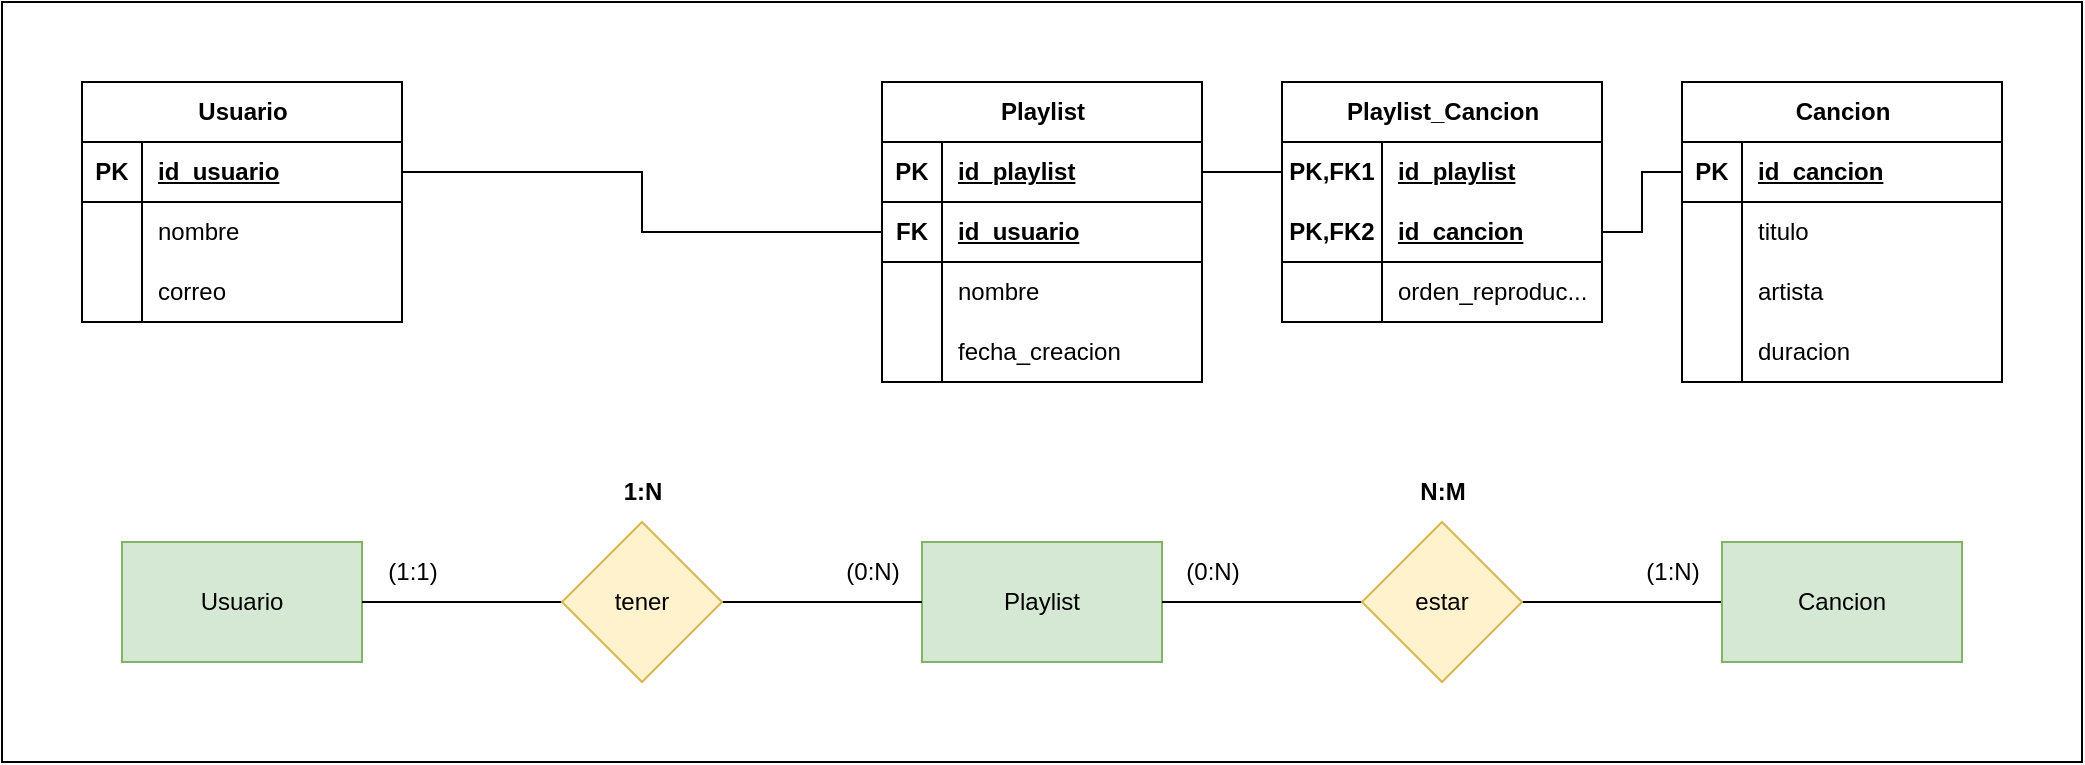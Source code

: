 <mxfile version="26.0.10">
  <diagram name="Page-1" id="oJ3ayuPng8oj2RG5Ebep">
    <mxGraphModel dx="1138" dy="673" grid="1" gridSize="10" guides="1" tooltips="1" connect="1" arrows="1" fold="1" page="1" pageScale="1" pageWidth="850" pageHeight="1100" math="0" shadow="0">
      <root>
        <mxCell id="0" />
        <mxCell id="1" parent="0" />
        <mxCell id="pse6mWDT9SDE-aXa7csS-75" value="" style="group" vertex="1" connectable="0" parent="1">
          <mxGeometry width="1040" height="380" as="geometry" />
        </mxCell>
        <mxCell id="pse6mWDT9SDE-aXa7csS-74" value="" style="rounded=0;whiteSpace=wrap;html=1;" vertex="1" parent="pse6mWDT9SDE-aXa7csS-75">
          <mxGeometry width="1040" height="380" as="geometry" />
        </mxCell>
        <mxCell id="pse6mWDT9SDE-aXa7csS-1" value="Usuario" style="rounded=0;whiteSpace=wrap;html=1;fillColor=#d5e8d4;strokeColor=#82b366;" vertex="1" parent="pse6mWDT9SDE-aXa7csS-75">
          <mxGeometry x="60" y="270" width="120" height="60" as="geometry" />
        </mxCell>
        <mxCell id="pse6mWDT9SDE-aXa7csS-2" value="Playlist" style="rounded=0;whiteSpace=wrap;html=1;fillColor=#d5e8d4;strokeColor=#82b366;" vertex="1" parent="pse6mWDT9SDE-aXa7csS-75">
          <mxGeometry x="460" y="270" width="120" height="60" as="geometry" />
        </mxCell>
        <mxCell id="pse6mWDT9SDE-aXa7csS-4" style="edgeStyle=orthogonalEdgeStyle;rounded=0;orthogonalLoop=1;jettySize=auto;html=1;exitX=1;exitY=0.5;exitDx=0;exitDy=0;entryX=0;entryY=0.5;entryDx=0;entryDy=0;endArrow=none;startFill=0;" edge="1" parent="pse6mWDT9SDE-aXa7csS-75" source="pse6mWDT9SDE-aXa7csS-3" target="pse6mWDT9SDE-aXa7csS-2">
          <mxGeometry relative="1" as="geometry" />
        </mxCell>
        <mxCell id="pse6mWDT9SDE-aXa7csS-5" style="edgeStyle=orthogonalEdgeStyle;rounded=0;orthogonalLoop=1;jettySize=auto;html=1;exitX=0;exitY=0.5;exitDx=0;exitDy=0;entryX=1;entryY=0.5;entryDx=0;entryDy=0;endArrow=none;startFill=0;" edge="1" parent="pse6mWDT9SDE-aXa7csS-75" source="pse6mWDT9SDE-aXa7csS-3" target="pse6mWDT9SDE-aXa7csS-1">
          <mxGeometry relative="1" as="geometry" />
        </mxCell>
        <mxCell id="pse6mWDT9SDE-aXa7csS-3" value="tener" style="rhombus;whiteSpace=wrap;html=1;fillColor=#fff2cc;strokeColor=#d6b656;" vertex="1" parent="pse6mWDT9SDE-aXa7csS-75">
          <mxGeometry x="280" y="260" width="80" height="80" as="geometry" />
        </mxCell>
        <mxCell id="pse6mWDT9SDE-aXa7csS-6" value="(0:N)" style="text;html=1;align=center;verticalAlign=middle;resizable=0;points=[];autosize=1;strokeColor=none;fillColor=none;" vertex="1" parent="pse6mWDT9SDE-aXa7csS-75">
          <mxGeometry x="410" y="270" width="50" height="30" as="geometry" />
        </mxCell>
        <mxCell id="pse6mWDT9SDE-aXa7csS-7" value="(1:1)" style="text;html=1;align=center;verticalAlign=middle;resizable=0;points=[];autosize=1;strokeColor=none;fillColor=none;" vertex="1" parent="pse6mWDT9SDE-aXa7csS-75">
          <mxGeometry x="180" y="270" width="50" height="30" as="geometry" />
        </mxCell>
        <mxCell id="pse6mWDT9SDE-aXa7csS-8" value="1:N" style="text;html=1;align=center;verticalAlign=middle;resizable=0;points=[];autosize=1;strokeColor=none;fillColor=none;fontStyle=1" vertex="1" parent="pse6mWDT9SDE-aXa7csS-75">
          <mxGeometry x="300" y="230" width="40" height="30" as="geometry" />
        </mxCell>
        <mxCell id="pse6mWDT9SDE-aXa7csS-11" style="edgeStyle=orthogonalEdgeStyle;rounded=0;orthogonalLoop=1;jettySize=auto;html=1;exitX=1;exitY=0.5;exitDx=0;exitDy=0;entryX=0;entryY=0.5;entryDx=0;entryDy=0;endArrow=none;startFill=0;" edge="1" parent="pse6mWDT9SDE-aXa7csS-75" source="pse6mWDT9SDE-aXa7csS-9" target="pse6mWDT9SDE-aXa7csS-10">
          <mxGeometry relative="1" as="geometry" />
        </mxCell>
        <mxCell id="pse6mWDT9SDE-aXa7csS-12" style="edgeStyle=orthogonalEdgeStyle;rounded=0;orthogonalLoop=1;jettySize=auto;html=1;exitX=0;exitY=0.5;exitDx=0;exitDy=0;entryX=1;entryY=0.5;entryDx=0;entryDy=0;endArrow=none;startFill=0;" edge="1" parent="pse6mWDT9SDE-aXa7csS-75" source="pse6mWDT9SDE-aXa7csS-9" target="pse6mWDT9SDE-aXa7csS-2">
          <mxGeometry relative="1" as="geometry" />
        </mxCell>
        <mxCell id="pse6mWDT9SDE-aXa7csS-9" value="estar" style="rhombus;whiteSpace=wrap;html=1;fillColor=#fff2cc;strokeColor=#d6b656;" vertex="1" parent="pse6mWDT9SDE-aXa7csS-75">
          <mxGeometry x="680" y="260" width="80" height="80" as="geometry" />
        </mxCell>
        <mxCell id="pse6mWDT9SDE-aXa7csS-10" value="Cancion" style="rounded=0;whiteSpace=wrap;html=1;fillColor=#d5e8d4;strokeColor=#82b366;" vertex="1" parent="pse6mWDT9SDE-aXa7csS-75">
          <mxGeometry x="860" y="270" width="120" height="60" as="geometry" />
        </mxCell>
        <mxCell id="pse6mWDT9SDE-aXa7csS-13" value="(1:N)" style="text;html=1;align=center;verticalAlign=middle;resizable=0;points=[];autosize=1;strokeColor=none;fillColor=none;" vertex="1" parent="pse6mWDT9SDE-aXa7csS-75">
          <mxGeometry x="810" y="270" width="50" height="30" as="geometry" />
        </mxCell>
        <mxCell id="pse6mWDT9SDE-aXa7csS-14" value="(0:N)" style="text;html=1;align=center;verticalAlign=middle;resizable=0;points=[];autosize=1;strokeColor=none;fillColor=none;" vertex="1" parent="pse6mWDT9SDE-aXa7csS-75">
          <mxGeometry x="580" y="270" width="50" height="30" as="geometry" />
        </mxCell>
        <mxCell id="pse6mWDT9SDE-aXa7csS-15" value="N:M" style="text;html=1;align=center;verticalAlign=middle;resizable=0;points=[];autosize=1;strokeColor=none;fillColor=none;fontStyle=1" vertex="1" parent="pse6mWDT9SDE-aXa7csS-75">
          <mxGeometry x="695" y="230" width="50" height="30" as="geometry" />
        </mxCell>
        <mxCell id="pse6mWDT9SDE-aXa7csS-16" value="Usuario" style="shape=table;startSize=30;container=1;collapsible=1;childLayout=tableLayout;fixedRows=1;rowLines=0;fontStyle=1;align=center;resizeLast=1;html=1;" vertex="1" parent="pse6mWDT9SDE-aXa7csS-75">
          <mxGeometry x="40" y="40" width="160" height="120" as="geometry" />
        </mxCell>
        <mxCell id="pse6mWDT9SDE-aXa7csS-17" value="" style="shape=tableRow;horizontal=0;startSize=0;swimlaneHead=0;swimlaneBody=0;fillColor=none;collapsible=0;dropTarget=0;points=[[0,0.5],[1,0.5]];portConstraint=eastwest;top=0;left=0;right=0;bottom=1;" vertex="1" parent="pse6mWDT9SDE-aXa7csS-16">
          <mxGeometry y="30" width="160" height="30" as="geometry" />
        </mxCell>
        <mxCell id="pse6mWDT9SDE-aXa7csS-18" value="PK" style="shape=partialRectangle;connectable=0;fillColor=none;top=0;left=0;bottom=0;right=0;fontStyle=1;overflow=hidden;whiteSpace=wrap;html=1;" vertex="1" parent="pse6mWDT9SDE-aXa7csS-17">
          <mxGeometry width="30" height="30" as="geometry">
            <mxRectangle width="30" height="30" as="alternateBounds" />
          </mxGeometry>
        </mxCell>
        <mxCell id="pse6mWDT9SDE-aXa7csS-19" value="id_usuario" style="shape=partialRectangle;connectable=0;fillColor=none;top=0;left=0;bottom=0;right=0;align=left;spacingLeft=6;fontStyle=5;overflow=hidden;whiteSpace=wrap;html=1;" vertex="1" parent="pse6mWDT9SDE-aXa7csS-17">
          <mxGeometry x="30" width="130" height="30" as="geometry">
            <mxRectangle width="130" height="30" as="alternateBounds" />
          </mxGeometry>
        </mxCell>
        <mxCell id="pse6mWDT9SDE-aXa7csS-20" value="" style="shape=tableRow;horizontal=0;startSize=0;swimlaneHead=0;swimlaneBody=0;fillColor=none;collapsible=0;dropTarget=0;points=[[0,0.5],[1,0.5]];portConstraint=eastwest;top=0;left=0;right=0;bottom=0;" vertex="1" parent="pse6mWDT9SDE-aXa7csS-16">
          <mxGeometry y="60" width="160" height="30" as="geometry" />
        </mxCell>
        <mxCell id="pse6mWDT9SDE-aXa7csS-21" value="" style="shape=partialRectangle;connectable=0;fillColor=none;top=0;left=0;bottom=0;right=0;editable=1;overflow=hidden;whiteSpace=wrap;html=1;" vertex="1" parent="pse6mWDT9SDE-aXa7csS-20">
          <mxGeometry width="30" height="30" as="geometry">
            <mxRectangle width="30" height="30" as="alternateBounds" />
          </mxGeometry>
        </mxCell>
        <mxCell id="pse6mWDT9SDE-aXa7csS-22" value="nombre" style="shape=partialRectangle;connectable=0;fillColor=none;top=0;left=0;bottom=0;right=0;align=left;spacingLeft=6;overflow=hidden;whiteSpace=wrap;html=1;" vertex="1" parent="pse6mWDT9SDE-aXa7csS-20">
          <mxGeometry x="30" width="130" height="30" as="geometry">
            <mxRectangle width="130" height="30" as="alternateBounds" />
          </mxGeometry>
        </mxCell>
        <mxCell id="pse6mWDT9SDE-aXa7csS-23" value="" style="shape=tableRow;horizontal=0;startSize=0;swimlaneHead=0;swimlaneBody=0;fillColor=none;collapsible=0;dropTarget=0;points=[[0,0.5],[1,0.5]];portConstraint=eastwest;top=0;left=0;right=0;bottom=0;" vertex="1" parent="pse6mWDT9SDE-aXa7csS-16">
          <mxGeometry y="90" width="160" height="30" as="geometry" />
        </mxCell>
        <mxCell id="pse6mWDT9SDE-aXa7csS-24" value="" style="shape=partialRectangle;connectable=0;fillColor=none;top=0;left=0;bottom=0;right=0;editable=1;overflow=hidden;whiteSpace=wrap;html=1;" vertex="1" parent="pse6mWDT9SDE-aXa7csS-23">
          <mxGeometry width="30" height="30" as="geometry">
            <mxRectangle width="30" height="30" as="alternateBounds" />
          </mxGeometry>
        </mxCell>
        <mxCell id="pse6mWDT9SDE-aXa7csS-25" value="correo" style="shape=partialRectangle;connectable=0;fillColor=none;top=0;left=0;bottom=0;right=0;align=left;spacingLeft=6;overflow=hidden;whiteSpace=wrap;html=1;" vertex="1" parent="pse6mWDT9SDE-aXa7csS-23">
          <mxGeometry x="30" width="130" height="30" as="geometry">
            <mxRectangle width="130" height="30" as="alternateBounds" />
          </mxGeometry>
        </mxCell>
        <mxCell id="pse6mWDT9SDE-aXa7csS-29" value="Playlist" style="shape=table;startSize=30;container=1;collapsible=1;childLayout=tableLayout;fixedRows=1;rowLines=0;fontStyle=1;align=center;resizeLast=1;html=1;" vertex="1" parent="pse6mWDT9SDE-aXa7csS-75">
          <mxGeometry x="440" y="40" width="160" height="150" as="geometry" />
        </mxCell>
        <mxCell id="pse6mWDT9SDE-aXa7csS-30" value="" style="shape=tableRow;horizontal=0;startSize=0;swimlaneHead=0;swimlaneBody=0;fillColor=none;collapsible=0;dropTarget=0;points=[[0,0.5],[1,0.5]];portConstraint=eastwest;top=0;left=0;right=0;bottom=1;" vertex="1" parent="pse6mWDT9SDE-aXa7csS-29">
          <mxGeometry y="30" width="160" height="30" as="geometry" />
        </mxCell>
        <mxCell id="pse6mWDT9SDE-aXa7csS-31" value="PK" style="shape=partialRectangle;connectable=0;fillColor=none;top=0;left=0;bottom=0;right=0;fontStyle=1;overflow=hidden;whiteSpace=wrap;html=1;" vertex="1" parent="pse6mWDT9SDE-aXa7csS-30">
          <mxGeometry width="30" height="30" as="geometry">
            <mxRectangle width="30" height="30" as="alternateBounds" />
          </mxGeometry>
        </mxCell>
        <mxCell id="pse6mWDT9SDE-aXa7csS-32" value="id_playlist" style="shape=partialRectangle;connectable=0;fillColor=none;top=0;left=0;bottom=0;right=0;align=left;spacingLeft=6;fontStyle=5;overflow=hidden;whiteSpace=wrap;html=1;" vertex="1" parent="pse6mWDT9SDE-aXa7csS-30">
          <mxGeometry x="30" width="130" height="30" as="geometry">
            <mxRectangle width="130" height="30" as="alternateBounds" />
          </mxGeometry>
        </mxCell>
        <mxCell id="pse6mWDT9SDE-aXa7csS-39" value="" style="shape=tableRow;horizontal=0;startSize=0;swimlaneHead=0;swimlaneBody=0;fillColor=none;collapsible=0;dropTarget=0;points=[[0,0.5],[1,0.5]];portConstraint=eastwest;top=0;left=0;right=0;bottom=1;" vertex="1" parent="pse6mWDT9SDE-aXa7csS-29">
          <mxGeometry y="60" width="160" height="30" as="geometry" />
        </mxCell>
        <mxCell id="pse6mWDT9SDE-aXa7csS-40" value="FK" style="shape=partialRectangle;connectable=0;fillColor=none;top=0;left=0;bottom=0;right=0;fontStyle=1;overflow=hidden;whiteSpace=wrap;html=1;" vertex="1" parent="pse6mWDT9SDE-aXa7csS-39">
          <mxGeometry width="30" height="30" as="geometry">
            <mxRectangle width="30" height="30" as="alternateBounds" />
          </mxGeometry>
        </mxCell>
        <mxCell id="pse6mWDT9SDE-aXa7csS-41" value="id_usuario" style="shape=partialRectangle;connectable=0;fillColor=none;top=0;left=0;bottom=0;right=0;align=left;spacingLeft=6;fontStyle=5;overflow=hidden;whiteSpace=wrap;html=1;" vertex="1" parent="pse6mWDT9SDE-aXa7csS-39">
          <mxGeometry x="30" width="130" height="30" as="geometry">
            <mxRectangle width="130" height="30" as="alternateBounds" />
          </mxGeometry>
        </mxCell>
        <mxCell id="pse6mWDT9SDE-aXa7csS-33" value="" style="shape=tableRow;horizontal=0;startSize=0;swimlaneHead=0;swimlaneBody=0;fillColor=none;collapsible=0;dropTarget=0;points=[[0,0.5],[1,0.5]];portConstraint=eastwest;top=0;left=0;right=0;bottom=0;" vertex="1" parent="pse6mWDT9SDE-aXa7csS-29">
          <mxGeometry y="90" width="160" height="30" as="geometry" />
        </mxCell>
        <mxCell id="pse6mWDT9SDE-aXa7csS-34" value="" style="shape=partialRectangle;connectable=0;fillColor=none;top=0;left=0;bottom=0;right=0;editable=1;overflow=hidden;whiteSpace=wrap;html=1;" vertex="1" parent="pse6mWDT9SDE-aXa7csS-33">
          <mxGeometry width="30" height="30" as="geometry">
            <mxRectangle width="30" height="30" as="alternateBounds" />
          </mxGeometry>
        </mxCell>
        <mxCell id="pse6mWDT9SDE-aXa7csS-35" value="nombre" style="shape=partialRectangle;connectable=0;fillColor=none;top=0;left=0;bottom=0;right=0;align=left;spacingLeft=6;overflow=hidden;whiteSpace=wrap;html=1;" vertex="1" parent="pse6mWDT9SDE-aXa7csS-33">
          <mxGeometry x="30" width="130" height="30" as="geometry">
            <mxRectangle width="130" height="30" as="alternateBounds" />
          </mxGeometry>
        </mxCell>
        <mxCell id="pse6mWDT9SDE-aXa7csS-36" value="" style="shape=tableRow;horizontal=0;startSize=0;swimlaneHead=0;swimlaneBody=0;fillColor=none;collapsible=0;dropTarget=0;points=[[0,0.5],[1,0.5]];portConstraint=eastwest;top=0;left=0;right=0;bottom=0;" vertex="1" parent="pse6mWDT9SDE-aXa7csS-29">
          <mxGeometry y="120" width="160" height="30" as="geometry" />
        </mxCell>
        <mxCell id="pse6mWDT9SDE-aXa7csS-37" value="" style="shape=partialRectangle;connectable=0;fillColor=none;top=0;left=0;bottom=0;right=0;editable=1;overflow=hidden;whiteSpace=wrap;html=1;" vertex="1" parent="pse6mWDT9SDE-aXa7csS-36">
          <mxGeometry width="30" height="30" as="geometry">
            <mxRectangle width="30" height="30" as="alternateBounds" />
          </mxGeometry>
        </mxCell>
        <mxCell id="pse6mWDT9SDE-aXa7csS-38" value="fecha_creacion" style="shape=partialRectangle;connectable=0;fillColor=none;top=0;left=0;bottom=0;right=0;align=left;spacingLeft=6;overflow=hidden;whiteSpace=wrap;html=1;" vertex="1" parent="pse6mWDT9SDE-aXa7csS-36">
          <mxGeometry x="30" width="130" height="30" as="geometry">
            <mxRectangle width="130" height="30" as="alternateBounds" />
          </mxGeometry>
        </mxCell>
        <mxCell id="pse6mWDT9SDE-aXa7csS-42" style="edgeStyle=orthogonalEdgeStyle;rounded=0;orthogonalLoop=1;jettySize=auto;html=1;exitX=1;exitY=0.5;exitDx=0;exitDy=0;entryX=0;entryY=0.5;entryDx=0;entryDy=0;endArrow=none;startFill=0;" edge="1" parent="pse6mWDT9SDE-aXa7csS-75" source="pse6mWDT9SDE-aXa7csS-17" target="pse6mWDT9SDE-aXa7csS-39">
          <mxGeometry relative="1" as="geometry" />
        </mxCell>
        <mxCell id="pse6mWDT9SDE-aXa7csS-43" value="Cancion" style="shape=table;startSize=30;container=1;collapsible=1;childLayout=tableLayout;fixedRows=1;rowLines=0;fontStyle=1;align=center;resizeLast=1;html=1;" vertex="1" parent="pse6mWDT9SDE-aXa7csS-75">
          <mxGeometry x="840" y="40" width="160" height="150" as="geometry" />
        </mxCell>
        <mxCell id="pse6mWDT9SDE-aXa7csS-44" value="" style="shape=tableRow;horizontal=0;startSize=0;swimlaneHead=0;swimlaneBody=0;fillColor=none;collapsible=0;dropTarget=0;points=[[0,0.5],[1,0.5]];portConstraint=eastwest;top=0;left=0;right=0;bottom=1;" vertex="1" parent="pse6mWDT9SDE-aXa7csS-43">
          <mxGeometry y="30" width="160" height="30" as="geometry" />
        </mxCell>
        <mxCell id="pse6mWDT9SDE-aXa7csS-45" value="PK" style="shape=partialRectangle;connectable=0;fillColor=none;top=0;left=0;bottom=0;right=0;fontStyle=1;overflow=hidden;whiteSpace=wrap;html=1;" vertex="1" parent="pse6mWDT9SDE-aXa7csS-44">
          <mxGeometry width="30" height="30" as="geometry">
            <mxRectangle width="30" height="30" as="alternateBounds" />
          </mxGeometry>
        </mxCell>
        <mxCell id="pse6mWDT9SDE-aXa7csS-46" value="id_cancion" style="shape=partialRectangle;connectable=0;fillColor=none;top=0;left=0;bottom=0;right=0;align=left;spacingLeft=6;fontStyle=5;overflow=hidden;whiteSpace=wrap;html=1;" vertex="1" parent="pse6mWDT9SDE-aXa7csS-44">
          <mxGeometry x="30" width="130" height="30" as="geometry">
            <mxRectangle width="130" height="30" as="alternateBounds" />
          </mxGeometry>
        </mxCell>
        <mxCell id="pse6mWDT9SDE-aXa7csS-50" value="" style="shape=tableRow;horizontal=0;startSize=0;swimlaneHead=0;swimlaneBody=0;fillColor=none;collapsible=0;dropTarget=0;points=[[0,0.5],[1,0.5]];portConstraint=eastwest;top=0;left=0;right=0;bottom=0;" vertex="1" parent="pse6mWDT9SDE-aXa7csS-43">
          <mxGeometry y="60" width="160" height="30" as="geometry" />
        </mxCell>
        <mxCell id="pse6mWDT9SDE-aXa7csS-51" value="" style="shape=partialRectangle;connectable=0;fillColor=none;top=0;left=0;bottom=0;right=0;editable=1;overflow=hidden;whiteSpace=wrap;html=1;" vertex="1" parent="pse6mWDT9SDE-aXa7csS-50">
          <mxGeometry width="30" height="30" as="geometry">
            <mxRectangle width="30" height="30" as="alternateBounds" />
          </mxGeometry>
        </mxCell>
        <mxCell id="pse6mWDT9SDE-aXa7csS-52" value="titulo" style="shape=partialRectangle;connectable=0;fillColor=none;top=0;left=0;bottom=0;right=0;align=left;spacingLeft=6;overflow=hidden;whiteSpace=wrap;html=1;" vertex="1" parent="pse6mWDT9SDE-aXa7csS-50">
          <mxGeometry x="30" width="130" height="30" as="geometry">
            <mxRectangle width="130" height="30" as="alternateBounds" />
          </mxGeometry>
        </mxCell>
        <mxCell id="pse6mWDT9SDE-aXa7csS-53" value="" style="shape=tableRow;horizontal=0;startSize=0;swimlaneHead=0;swimlaneBody=0;fillColor=none;collapsible=0;dropTarget=0;points=[[0,0.5],[1,0.5]];portConstraint=eastwest;top=0;left=0;right=0;bottom=0;" vertex="1" parent="pse6mWDT9SDE-aXa7csS-43">
          <mxGeometry y="90" width="160" height="30" as="geometry" />
        </mxCell>
        <mxCell id="pse6mWDT9SDE-aXa7csS-54" value="" style="shape=partialRectangle;connectable=0;fillColor=none;top=0;left=0;bottom=0;right=0;editable=1;overflow=hidden;whiteSpace=wrap;html=1;" vertex="1" parent="pse6mWDT9SDE-aXa7csS-53">
          <mxGeometry width="30" height="30" as="geometry">
            <mxRectangle width="30" height="30" as="alternateBounds" />
          </mxGeometry>
        </mxCell>
        <mxCell id="pse6mWDT9SDE-aXa7csS-55" value="artista" style="shape=partialRectangle;connectable=0;fillColor=none;top=0;left=0;bottom=0;right=0;align=left;spacingLeft=6;overflow=hidden;whiteSpace=wrap;html=1;" vertex="1" parent="pse6mWDT9SDE-aXa7csS-53">
          <mxGeometry x="30" width="130" height="30" as="geometry">
            <mxRectangle width="130" height="30" as="alternateBounds" />
          </mxGeometry>
        </mxCell>
        <mxCell id="pse6mWDT9SDE-aXa7csS-69" value="" style="shape=tableRow;horizontal=0;startSize=0;swimlaneHead=0;swimlaneBody=0;fillColor=none;collapsible=0;dropTarget=0;points=[[0,0.5],[1,0.5]];portConstraint=eastwest;top=0;left=0;right=0;bottom=0;" vertex="1" parent="pse6mWDT9SDE-aXa7csS-43">
          <mxGeometry y="120" width="160" height="30" as="geometry" />
        </mxCell>
        <mxCell id="pse6mWDT9SDE-aXa7csS-70" value="" style="shape=partialRectangle;connectable=0;fillColor=none;top=0;left=0;bottom=0;right=0;editable=1;overflow=hidden;whiteSpace=wrap;html=1;" vertex="1" parent="pse6mWDT9SDE-aXa7csS-69">
          <mxGeometry width="30" height="30" as="geometry">
            <mxRectangle width="30" height="30" as="alternateBounds" />
          </mxGeometry>
        </mxCell>
        <mxCell id="pse6mWDT9SDE-aXa7csS-71" value="duracion" style="shape=partialRectangle;connectable=0;fillColor=none;top=0;left=0;bottom=0;right=0;align=left;spacingLeft=6;overflow=hidden;whiteSpace=wrap;html=1;" vertex="1" parent="pse6mWDT9SDE-aXa7csS-69">
          <mxGeometry x="30" width="130" height="30" as="geometry">
            <mxRectangle width="130" height="30" as="alternateBounds" />
          </mxGeometry>
        </mxCell>
        <mxCell id="pse6mWDT9SDE-aXa7csS-56" value="Playlist_Cancion" style="shape=table;startSize=30;container=1;collapsible=1;childLayout=tableLayout;fixedRows=1;rowLines=0;fontStyle=1;align=center;resizeLast=1;html=1;" vertex="1" parent="pse6mWDT9SDE-aXa7csS-75">
          <mxGeometry x="640" y="40" width="160" height="120" as="geometry" />
        </mxCell>
        <mxCell id="pse6mWDT9SDE-aXa7csS-57" value="" style="shape=tableRow;horizontal=0;startSize=0;swimlaneHead=0;swimlaneBody=0;fillColor=none;collapsible=0;dropTarget=0;points=[[0,0.5],[1,0.5]];portConstraint=eastwest;top=0;left=0;right=0;bottom=0;" vertex="1" parent="pse6mWDT9SDE-aXa7csS-56">
          <mxGeometry y="30" width="160" height="30" as="geometry" />
        </mxCell>
        <mxCell id="pse6mWDT9SDE-aXa7csS-58" value="PK,FK1" style="shape=partialRectangle;connectable=0;fillColor=none;top=0;left=0;bottom=0;right=0;fontStyle=1;overflow=hidden;whiteSpace=wrap;html=1;" vertex="1" parent="pse6mWDT9SDE-aXa7csS-57">
          <mxGeometry width="50" height="30" as="geometry">
            <mxRectangle width="50" height="30" as="alternateBounds" />
          </mxGeometry>
        </mxCell>
        <mxCell id="pse6mWDT9SDE-aXa7csS-59" value="id_playlist" style="shape=partialRectangle;connectable=0;fillColor=none;top=0;left=0;bottom=0;right=0;align=left;spacingLeft=6;fontStyle=5;overflow=hidden;whiteSpace=wrap;html=1;" vertex="1" parent="pse6mWDT9SDE-aXa7csS-57">
          <mxGeometry x="50" width="110" height="30" as="geometry">
            <mxRectangle width="110" height="30" as="alternateBounds" />
          </mxGeometry>
        </mxCell>
        <mxCell id="pse6mWDT9SDE-aXa7csS-60" value="" style="shape=tableRow;horizontal=0;startSize=0;swimlaneHead=0;swimlaneBody=0;fillColor=none;collapsible=0;dropTarget=0;points=[[0,0.5],[1,0.5]];portConstraint=eastwest;top=0;left=0;right=0;bottom=1;" vertex="1" parent="pse6mWDT9SDE-aXa7csS-56">
          <mxGeometry y="60" width="160" height="30" as="geometry" />
        </mxCell>
        <mxCell id="pse6mWDT9SDE-aXa7csS-61" value="PK,FK2" style="shape=partialRectangle;connectable=0;fillColor=none;top=0;left=0;bottom=0;right=0;fontStyle=1;overflow=hidden;whiteSpace=wrap;html=1;" vertex="1" parent="pse6mWDT9SDE-aXa7csS-60">
          <mxGeometry width="50" height="30" as="geometry">
            <mxRectangle width="50" height="30" as="alternateBounds" />
          </mxGeometry>
        </mxCell>
        <mxCell id="pse6mWDT9SDE-aXa7csS-62" value="id_cancion" style="shape=partialRectangle;connectable=0;fillColor=none;top=0;left=0;bottom=0;right=0;align=left;spacingLeft=6;fontStyle=5;overflow=hidden;whiteSpace=wrap;html=1;" vertex="1" parent="pse6mWDT9SDE-aXa7csS-60">
          <mxGeometry x="50" width="110" height="30" as="geometry">
            <mxRectangle width="110" height="30" as="alternateBounds" />
          </mxGeometry>
        </mxCell>
        <mxCell id="pse6mWDT9SDE-aXa7csS-63" value="" style="shape=tableRow;horizontal=0;startSize=0;swimlaneHead=0;swimlaneBody=0;fillColor=none;collapsible=0;dropTarget=0;points=[[0,0.5],[1,0.5]];portConstraint=eastwest;top=0;left=0;right=0;bottom=0;" vertex="1" parent="pse6mWDT9SDE-aXa7csS-56">
          <mxGeometry y="90" width="160" height="30" as="geometry" />
        </mxCell>
        <mxCell id="pse6mWDT9SDE-aXa7csS-64" value="" style="shape=partialRectangle;connectable=0;fillColor=none;top=0;left=0;bottom=0;right=0;editable=1;overflow=hidden;whiteSpace=wrap;html=1;" vertex="1" parent="pse6mWDT9SDE-aXa7csS-63">
          <mxGeometry width="50" height="30" as="geometry">
            <mxRectangle width="50" height="30" as="alternateBounds" />
          </mxGeometry>
        </mxCell>
        <mxCell id="pse6mWDT9SDE-aXa7csS-65" value="orden_reproduc..." style="shape=partialRectangle;connectable=0;fillColor=none;top=0;left=0;bottom=0;right=0;align=left;spacingLeft=6;overflow=hidden;whiteSpace=wrap;html=1;" vertex="1" parent="pse6mWDT9SDE-aXa7csS-63">
          <mxGeometry x="50" width="110" height="30" as="geometry">
            <mxRectangle width="110" height="30" as="alternateBounds" />
          </mxGeometry>
        </mxCell>
        <mxCell id="pse6mWDT9SDE-aXa7csS-72" style="edgeStyle=orthogonalEdgeStyle;rounded=0;orthogonalLoop=1;jettySize=auto;html=1;exitX=1;exitY=0.5;exitDx=0;exitDy=0;entryX=0;entryY=0.5;entryDx=0;entryDy=0;endArrow=none;startFill=0;" edge="1" parent="pse6mWDT9SDE-aXa7csS-75" source="pse6mWDT9SDE-aXa7csS-30" target="pse6mWDT9SDE-aXa7csS-57">
          <mxGeometry relative="1" as="geometry" />
        </mxCell>
        <mxCell id="pse6mWDT9SDE-aXa7csS-73" style="edgeStyle=orthogonalEdgeStyle;rounded=0;orthogonalLoop=1;jettySize=auto;html=1;exitX=0;exitY=0.5;exitDx=0;exitDy=0;entryX=1;entryY=0.5;entryDx=0;entryDy=0;endArrow=none;startFill=0;" edge="1" parent="pse6mWDT9SDE-aXa7csS-75" source="pse6mWDT9SDE-aXa7csS-44" target="pse6mWDT9SDE-aXa7csS-60">
          <mxGeometry relative="1" as="geometry" />
        </mxCell>
      </root>
    </mxGraphModel>
  </diagram>
</mxfile>

